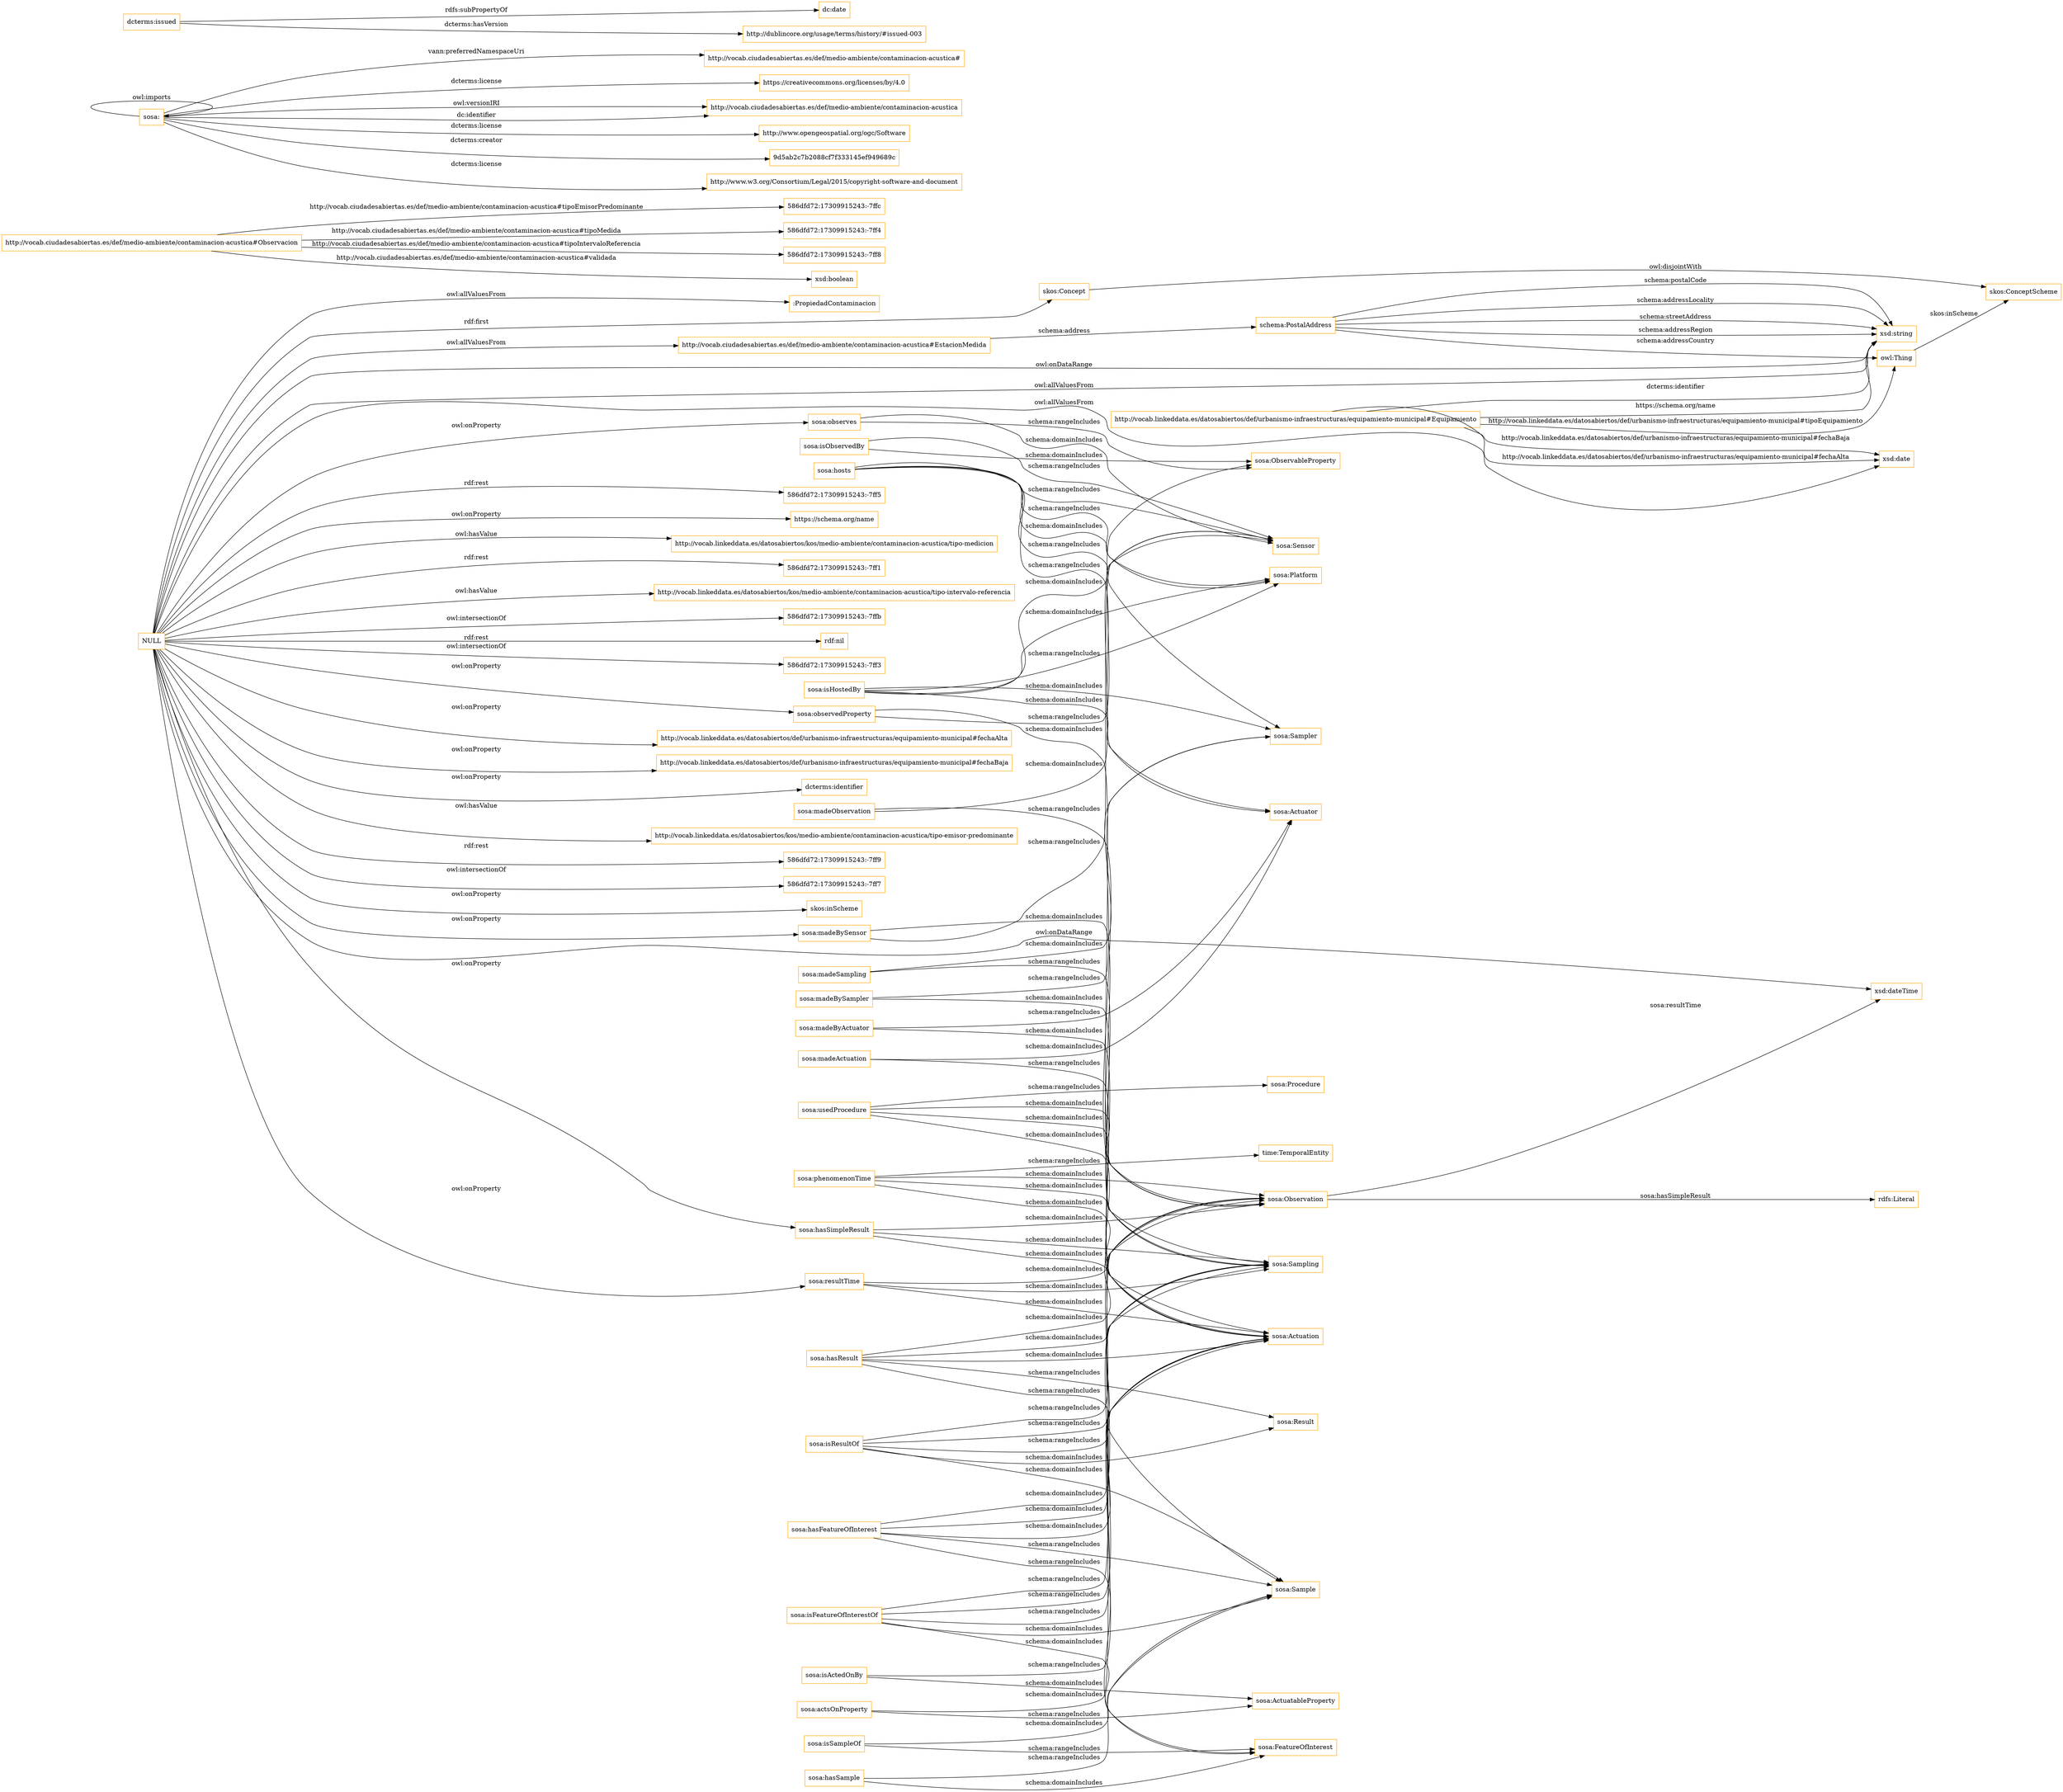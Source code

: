 digraph ar2dtool_diagram { 
rankdir=LR;
size="1501"
node [shape = rectangle, color="orange"]; "sosa:ObservableProperty" ":PropiedadContaminacion" "schema:PostalAddress" "sosa:Observation" "skos:ConceptScheme" "586dfd72:17309915243:-7ffc" "http://vocab.ciudadesabiertas.es/def/medio-ambiente/contaminacion-acustica#EstacionMedida" "586dfd72:17309915243:-7ff4" "sosa:Sensor" "http://vocab.linkeddata.es/datosabiertos/def/urbanismo-infraestructuras/equipamiento-municipal#Equipamiento" "skos:Concept" "586dfd72:17309915243:-7ff8" "http://vocab.ciudadesabiertas.es/def/medio-ambiente/contaminacion-acustica#Observacion" "sosa:FeatureOfInterest" "sosa:Actuation" "sosa:Platform" "sosa:ActuatableProperty" "sosa:Actuator" "sosa:Sample" "time:TemporalEntity" "sosa:Sampling" "sosa:Procedure" "sosa:Result" "sosa:Sampler" ; /*classes style*/
	"sosa:observedProperty" -> "sosa:ObservableProperty" [ label = "schema:rangeIncludes" ];
	"sosa:observedProperty" -> "sosa:Observation" [ label = "schema:domainIncludes" ];
	"sosa:madeBySensor" -> "sosa:Sensor" [ label = "schema:rangeIncludes" ];
	"sosa:madeBySensor" -> "sosa:Observation" [ label = "schema:domainIncludes" ];
	"sosa:madeByActuator" -> "sosa:Actuator" [ label = "schema:rangeIncludes" ];
	"sosa:madeByActuator" -> "sosa:Actuation" [ label = "schema:domainIncludes" ];
	"sosa:hosts" -> "sosa:Platform" [ label = "schema:rangeIncludes" ];
	"sosa:hosts" -> "sosa:Actuator" [ label = "schema:rangeIncludes" ];
	"sosa:hosts" -> "sosa:Sampler" [ label = "schema:rangeIncludes" ];
	"sosa:hosts" -> "sosa:Sensor" [ label = "schema:rangeIncludes" ];
	"sosa:hosts" -> "sosa:Platform" [ label = "schema:domainIncludes" ];
	"sosa:isObservedBy" -> "sosa:Sensor" [ label = "schema:rangeIncludes" ];
	"sosa:isObservedBy" -> "sosa:ObservableProperty" [ label = "schema:domainIncludes" ];
	"sosa:madeActuation" -> "sosa:Actuation" [ label = "schema:rangeIncludes" ];
	"sosa:madeActuation" -> "sosa:Actuator" [ label = "schema:domainIncludes" ];
	"sosa:phenomenonTime" -> "time:TemporalEntity" [ label = "schema:rangeIncludes" ];
	"sosa:phenomenonTime" -> "sosa:Sampling" [ label = "schema:domainIncludes" ];
	"sosa:phenomenonTime" -> "sosa:Observation" [ label = "schema:domainIncludes" ];
	"sosa:phenomenonTime" -> "sosa:Actuation" [ label = "schema:domainIncludes" ];
	"sosa:hasResult" -> "sosa:Sampling" [ label = "schema:domainIncludes" ];
	"sosa:hasResult" -> "sosa:Actuation" [ label = "schema:domainIncludes" ];
	"sosa:hasResult" -> "sosa:Observation" [ label = "schema:domainIncludes" ];
	"sosa:hasResult" -> "sosa:Result" [ label = "schema:rangeIncludes" ];
	"sosa:hasResult" -> "sosa:Sample" [ label = "schema:rangeIncludes" ];
	"sosa:isActedOnBy" -> "sosa:Actuation" [ label = "schema:rangeIncludes" ];
	"sosa:isActedOnBy" -> "sosa:ActuatableProperty" [ label = "schema:domainIncludes" ];
	"skos:Concept" -> "skos:ConceptScheme" [ label = "owl:disjointWith" ];
	"sosa:madeSampling" -> "sosa:Sampling" [ label = "schema:rangeIncludes" ];
	"sosa:madeSampling" -> "sosa:Sampler" [ label = "schema:domainIncludes" ];
	"sosa:hasFeatureOfInterest" -> "sosa:Observation" [ label = "schema:domainIncludes" ];
	"sosa:hasFeatureOfInterest" -> "sosa:FeatureOfInterest" [ label = "schema:rangeIncludes" ];
	"sosa:hasFeatureOfInterest" -> "sosa:Sampling" [ label = "schema:domainIncludes" ];
	"sosa:hasFeatureOfInterest" -> "sosa:Actuation" [ label = "schema:domainIncludes" ];
	"sosa:hasFeatureOfInterest" -> "sosa:Sample" [ label = "schema:rangeIncludes" ];
	"sosa:isResultOf" -> "sosa:Sample" [ label = "schema:domainIncludes" ];
	"sosa:isResultOf" -> "sosa:Actuation" [ label = "schema:rangeIncludes" ];
	"sosa:isResultOf" -> "sosa:Observation" [ label = "schema:rangeIncludes" ];
	"sosa:isResultOf" -> "sosa:Sampling" [ label = "schema:rangeIncludes" ];
	"sosa:isResultOf" -> "sosa:Result" [ label = "schema:domainIncludes" ];
	"sosa:isSampleOf" -> "sosa:FeatureOfInterest" [ label = "schema:rangeIncludes" ];
	"sosa:isSampleOf" -> "sosa:Sample" [ label = "schema:domainIncludes" ];
	"sosa:hasSimpleResult" -> "sosa:Observation" [ label = "schema:domainIncludes" ];
	"sosa:hasSimpleResult" -> "sosa:Actuation" [ label = "schema:domainIncludes" ];
	"sosa:hasSimpleResult" -> "sosa:Sampling" [ label = "schema:domainIncludes" ];
	"sosa:madeObservation" -> "sosa:Observation" [ label = "schema:rangeIncludes" ];
	"sosa:madeObservation" -> "sosa:Sensor" [ label = "schema:domainIncludes" ];
	"sosa:resultTime" -> "sosa:Observation" [ label = "schema:domainIncludes" ];
	"sosa:resultTime" -> "sosa:Actuation" [ label = "schema:domainIncludes" ];
	"sosa:resultTime" -> "sosa:Sampling" [ label = "schema:domainIncludes" ];
	"sosa:isHostedBy" -> "sosa:Platform" [ label = "schema:rangeIncludes" ];
	"sosa:isHostedBy" -> "sosa:Platform" [ label = "schema:domainIncludes" ];
	"sosa:isHostedBy" -> "sosa:Sampler" [ label = "schema:domainIncludes" ];
	"sosa:isHostedBy" -> "sosa:Sensor" [ label = "schema:domainIncludes" ];
	"sosa:isHostedBy" -> "sosa:Actuator" [ label = "schema:domainIncludes" ];
	"NULL" -> "xsd:date" [ label = "owl:allValuesFrom" ];
	"NULL" -> "sosa:hasSimpleResult" [ label = "owl:onProperty" ];
	"NULL" -> ":PropiedadContaminacion" [ label = "owl:allValuesFrom" ];
	"NULL" -> "xsd:dateTime" [ label = "owl:onDataRange" ];
	"NULL" -> "586dfd72:17309915243:-7ff5" [ label = "rdf:rest" ];
	"NULL" -> "https://schema.org/name" [ label = "owl:onProperty" ];
	"NULL" -> "http://vocab.linkeddata.es/datosabiertos/kos/medio-ambiente/contaminacion-acustica/tipo-medicion" [ label = "owl:hasValue" ];
	"NULL" -> "http://vocab.ciudadesabiertas.es/def/medio-ambiente/contaminacion-acustica#EstacionMedida" [ label = "owl:allValuesFrom" ];
	"NULL" -> "skos:Concept" [ label = "rdf:first" ];
	"NULL" -> "586dfd72:17309915243:-7ff1" [ label = "rdf:rest" ];
	"NULL" -> "http://vocab.linkeddata.es/datosabiertos/kos/medio-ambiente/contaminacion-acustica/tipo-intervalo-referencia" [ label = "owl:hasValue" ];
	"NULL" -> "sosa:resultTime" [ label = "owl:onProperty" ];
	"NULL" -> "586dfd72:17309915243:-7ffb" [ label = "owl:intersectionOf" ];
	"NULL" -> "rdf:nil" [ label = "rdf:rest" ];
	"NULL" -> "586dfd72:17309915243:-7ff3" [ label = "owl:intersectionOf" ];
	"NULL" -> "xsd:string" [ label = "owl:onDataRange" ];
	"NULL" -> "http://vocab.linkeddata.es/datosabiertos/def/urbanismo-infraestructuras/equipamiento-municipal#fechaAlta" [ label = "owl:onProperty" ];
	"NULL" -> "http://vocab.linkeddata.es/datosabiertos/def/urbanismo-infraestructuras/equipamiento-municipal#fechaBaja" [ label = "owl:onProperty" ];
	"NULL" -> "sosa:observedProperty" [ label = "owl:onProperty" ];
	"NULL" -> "sosa:madeBySensor" [ label = "owl:onProperty" ];
	"NULL" -> "dcterms:identifier" [ label = "owl:onProperty" ];
	"NULL" -> "sosa:observes" [ label = "owl:onProperty" ];
	"NULL" -> "http://vocab.linkeddata.es/datosabiertos/kos/medio-ambiente/contaminacion-acustica/tipo-emisor-predominante" [ label = "owl:hasValue" ];
	"NULL" -> "xsd:string" [ label = "owl:allValuesFrom" ];
	"NULL" -> "586dfd72:17309915243:-7ff9" [ label = "rdf:rest" ];
	"NULL" -> "586dfd72:17309915243:-7ff7" [ label = "owl:intersectionOf" ];
	"NULL" -> "skos:inScheme" [ label = "owl:onProperty" ];
	"sosa:hasSample" -> "sosa:Sample" [ label = "schema:rangeIncludes" ];
	"sosa:hasSample" -> "sosa:FeatureOfInterest" [ label = "schema:domainIncludes" ];
	"sosa:observes" -> "sosa:ObservableProperty" [ label = "schema:rangeIncludes" ];
	"sosa:observes" -> "sosa:Sensor" [ label = "schema:domainIncludes" ];
	"sosa:usedProcedure" -> "sosa:Procedure" [ label = "schema:rangeIncludes" ];
	"sosa:usedProcedure" -> "sosa:Sampling" [ label = "schema:domainIncludes" ];
	"sosa:usedProcedure" -> "sosa:Observation" [ label = "schema:domainIncludes" ];
	"sosa:usedProcedure" -> "sosa:Actuation" [ label = "schema:domainIncludes" ];
	"sosa:actsOnProperty" -> "sosa:ActuatableProperty" [ label = "schema:rangeIncludes" ];
	"sosa:actsOnProperty" -> "sosa:Actuation" [ label = "schema:domainIncludes" ];
	"sosa:" -> "http://vocab.ciudadesabiertas.es/def/medio-ambiente/contaminacion-acustica#" [ label = "vann:preferredNamespaceUri" ];
	"sosa:" -> "https://creativecommons.org/licenses/by/4.0" [ label = "dcterms:license" ];
	"sosa:" -> "http://vocab.ciudadesabiertas.es/def/medio-ambiente/contaminacion-acustica" [ label = "owl:versionIRI" ];
	"sosa:" -> "sosa:" [ label = "owl:imports" ];
	"sosa:" -> "http://vocab.ciudadesabiertas.es/def/medio-ambiente/contaminacion-acustica" [ label = "dc:identifier" ];
	"sosa:" -> "http://www.opengeospatial.org/ogc/Software" [ label = "dcterms:license" ];
	"sosa:" -> "9d5ab2c7b2088cf7f333145ef949689c" [ label = "dcterms:creator" ];
	"sosa:" -> "http://www.w3.org/Consortium/Legal/2015/copyright-software-and-document" [ label = "dcterms:license" ];
	"sosa:isFeatureOfInterestOf" -> "sosa:FeatureOfInterest" [ label = "schema:domainIncludes" ];
	"sosa:isFeatureOfInterestOf" -> "sosa:Actuation" [ label = "schema:rangeIncludes" ];
	"sosa:isFeatureOfInterestOf" -> "sosa:Sampling" [ label = "schema:rangeIncludes" ];
	"sosa:isFeatureOfInterestOf" -> "sosa:Observation" [ label = "schema:rangeIncludes" ];
	"sosa:isFeatureOfInterestOf" -> "sosa:Sample" [ label = "schema:domainIncludes" ];
	"dcterms:issued" -> "dc:date" [ label = "rdfs:subPropertyOf" ];
	"dcterms:issued" -> "http://dublincore.org/usage/terms/history/#issued-003" [ label = "dcterms:hasVersion" ];
	"sosa:madeBySampler" -> "sosa:Sampler" [ label = "schema:rangeIncludes" ];
	"sosa:madeBySampler" -> "sosa:Sampling" [ label = "schema:domainIncludes" ];
	"http://vocab.linkeddata.es/datosabiertos/def/urbanismo-infraestructuras/equipamiento-municipal#Equipamiento" -> "owl:Thing" [ label = "http://vocab.linkeddata.es/datosabiertos/def/urbanismo-infraestructuras/equipamiento-municipal#tipoEquipamiento" ];
	"http://vocab.ciudadesabiertas.es/def/medio-ambiente/contaminacion-acustica#Observacion" -> "xsd:boolean" [ label = "http://vocab.ciudadesabiertas.es/def/medio-ambiente/contaminacion-acustica#validada" ];
	"sosa:Observation" -> "rdfs:Literal" [ label = "sosa:hasSimpleResult" ];
	"http://vocab.linkeddata.es/datosabiertos/def/urbanismo-infraestructuras/equipamiento-municipal#Equipamiento" -> "xsd:string" [ label = "dcterms:identifier" ];
	"schema:PostalAddress" -> "xsd:string" [ label = "schema:addressRegion" ];
	"http://vocab.ciudadesabiertas.es/def/medio-ambiente/contaminacion-acustica#Observacion" -> "586dfd72:17309915243:-7ff8" [ label = "http://vocab.ciudadesabiertas.es/def/medio-ambiente/contaminacion-acustica#tipoIntervaloReferencia" ];
	"sosa:Observation" -> "xsd:dateTime" [ label = "sosa:resultTime" ];
	"schema:PostalAddress" -> "xsd:string" [ label = "schema:postalCode" ];
	"owl:Thing" -> "skos:ConceptScheme" [ label = "skos:inScheme" ];
	"http://vocab.ciudadesabiertas.es/def/medio-ambiente/contaminacion-acustica#Observacion" -> "586dfd72:17309915243:-7ff4" [ label = "http://vocab.ciudadesabiertas.es/def/medio-ambiente/contaminacion-acustica#tipoMedida" ];
	"http://vocab.linkeddata.es/datosabiertos/def/urbanismo-infraestructuras/equipamiento-municipal#Equipamiento" -> "xsd:string" [ label = "https://schema.org/name" ];
	"schema:PostalAddress" -> "xsd:string" [ label = "schema:addressLocality" ];
	"http://vocab.linkeddata.es/datosabiertos/def/urbanismo-infraestructuras/equipamiento-municipal#Equipamiento" -> "xsd:date" [ label = "http://vocab.linkeddata.es/datosabiertos/def/urbanismo-infraestructuras/equipamiento-municipal#fechaBaja" ];
	"http://vocab.ciudadesabiertas.es/def/medio-ambiente/contaminacion-acustica#EstacionMedida" -> "schema:PostalAddress" [ label = "schema:address" ];
	"schema:PostalAddress" -> "owl:Thing" [ label = "schema:addressCountry" ];
	"http://vocab.ciudadesabiertas.es/def/medio-ambiente/contaminacion-acustica#Observacion" -> "586dfd72:17309915243:-7ffc" [ label = "http://vocab.ciudadesabiertas.es/def/medio-ambiente/contaminacion-acustica#tipoEmisorPredominante" ];
	"http://vocab.linkeddata.es/datosabiertos/def/urbanismo-infraestructuras/equipamiento-municipal#Equipamiento" -> "xsd:date" [ label = "http://vocab.linkeddata.es/datosabiertos/def/urbanismo-infraestructuras/equipamiento-municipal#fechaAlta" ];
	"schema:PostalAddress" -> "xsd:string" [ label = "schema:streetAddress" ];

}
